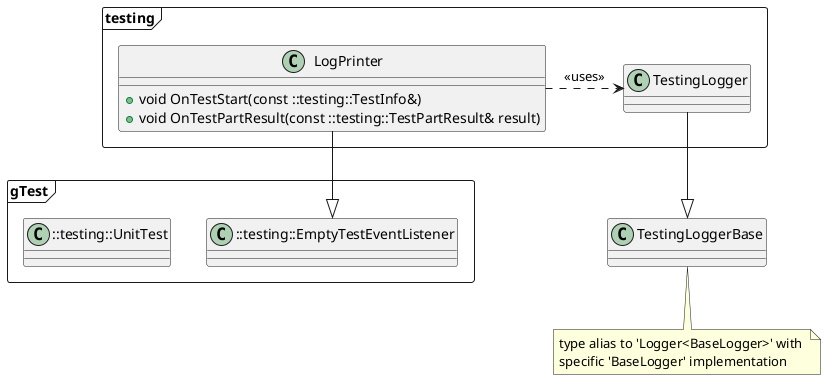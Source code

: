 @startuml

class TestingLoggerBase
note bottom: type alias to 'Logger<BaseLogger>' with \nspecific 'BaseLogger' implementation

package testing <<Frame>> {
class TestingLogger {
}
class LogPrinter {
  + void OnTestStart(const ::testing::TestInfo&)
  + void OnTestPartResult(const ::testing::TestPartResult& result)
}
}

package gTest <<Frame>> {
class ::testing::EmptyTestEventListener {
}
class ::testing::UnitTest {
}
}

TestingLogger --|> TestingLoggerBase
LogPrinter .> TestingLogger : <<uses>>
LogPrinter --|> ::testing::EmptyTestEventListener

@enduml
